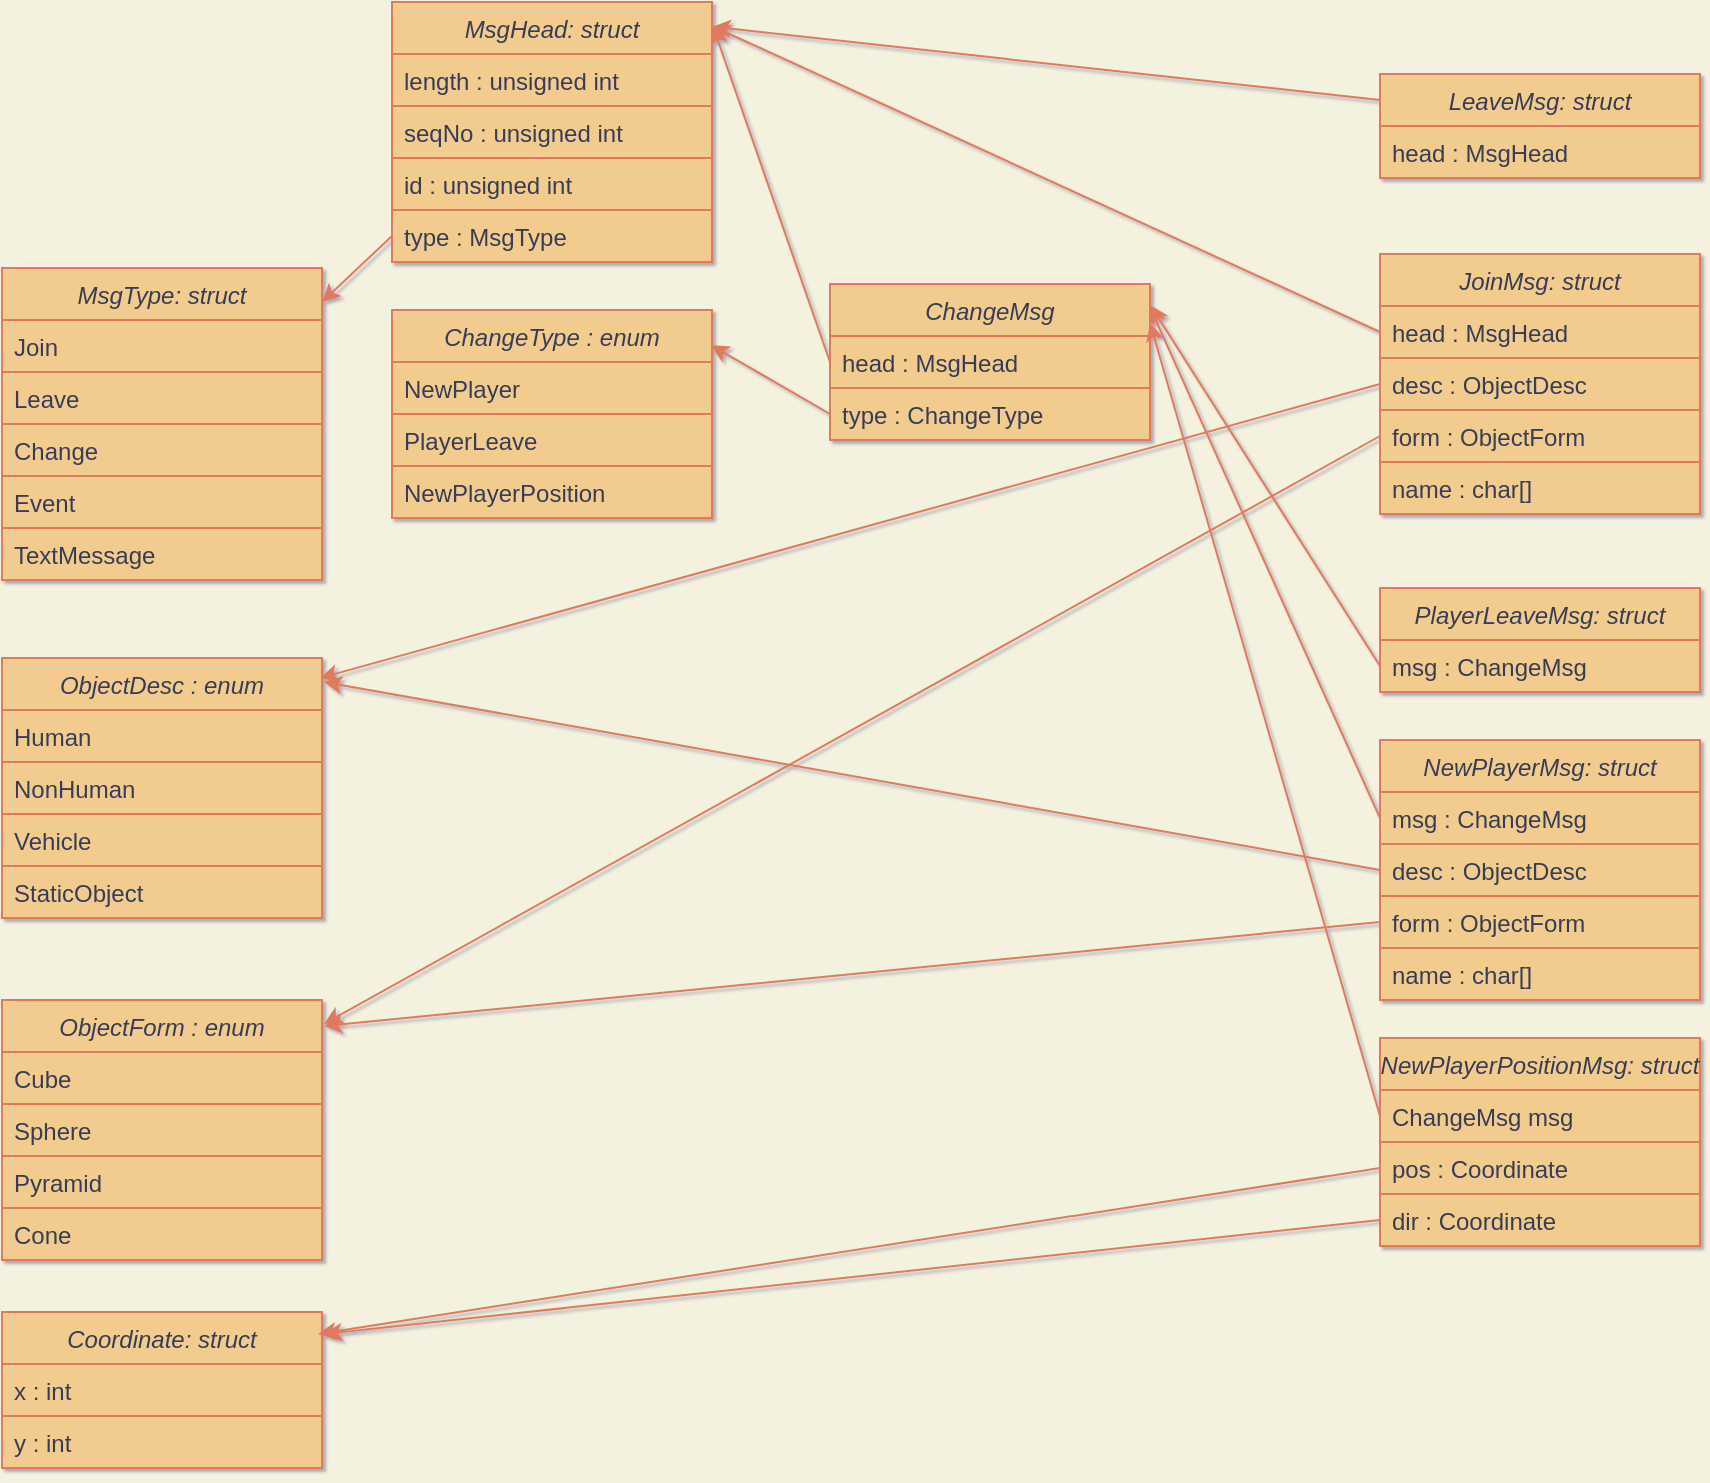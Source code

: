 <mxfile version="13.6.5" type="github">
  <diagram id="C5RBs43oDa-KdzZeNtuy" name="Page-1">
    <mxGraphModel dx="1200" dy="1286" grid="0" gridSize="10" guides="1" tooltips="1" connect="1" arrows="1" fold="1" page="1" pageScale="1" pageWidth="827" pageHeight="1169" background="#F4F1DE" math="0" shadow="1">
      <root>
        <mxCell id="WIyWlLk6GJQsqaUBKTNV-0" />
        <mxCell id="WIyWlLk6GJQsqaUBKTNV-1" parent="WIyWlLk6GJQsqaUBKTNV-0" />
        <mxCell id="Z8EWrzKrz8ywu-EtmhU7-21" value="" style="endArrow=classic;html=1;strokeColor=#E07A5F;fillColor=#F2CC8F;fontColor=#393C56;entryX=1;entryY=0.109;entryDx=0;entryDy=0;entryPerimeter=0;exitX=0;exitY=0.5;exitDx=0;exitDy=0;" edge="1" parent="WIyWlLk6GJQsqaUBKTNV-1" source="Z8EWrzKrz8ywu-EtmhU7-26" target="Z8EWrzKrz8ywu-EtmhU7-15">
          <mxGeometry width="50" height="50" relative="1" as="geometry">
            <mxPoint x="331" y="420" as="sourcePoint" />
            <mxPoint x="213" y="445" as="targetPoint" />
          </mxGeometry>
        </mxCell>
        <mxCell id="Z8EWrzKrz8ywu-EtmhU7-32" value="" style="endArrow=classic;html=1;strokeColor=#E07A5F;fillColor=#F2CC8F;fontColor=#393C56;entryX=1;entryY=0.092;entryDx=0;entryDy=0;entryPerimeter=0;exitX=0;exitY=0.5;exitDx=0;exitDy=0;" edge="1" parent="WIyWlLk6GJQsqaUBKTNV-1" source="Z8EWrzKrz8ywu-EtmhU7-28" target="Z8EWrzKrz8ywu-EtmhU7-22">
          <mxGeometry width="50" height="50" relative="1" as="geometry">
            <mxPoint x="278" y="377" as="sourcePoint" />
            <mxPoint x="178" y="400.004" as="targetPoint" />
          </mxGeometry>
        </mxCell>
        <mxCell id="Z8EWrzKrz8ywu-EtmhU7-33" value="" style="endArrow=classic;html=1;strokeColor=#E07A5F;fillColor=#F2CC8F;fontColor=#393C56;exitX=0;exitY=0.5;exitDx=0;exitDy=0;entryX=0.994;entryY=0.077;entryDx=0;entryDy=0;entryPerimeter=0;" edge="1" parent="WIyWlLk6GJQsqaUBKTNV-1" source="Z8EWrzKrz8ywu-EtmhU7-27" target="zkfFHV4jXpPFQw0GAbJ--0">
          <mxGeometry width="50" height="50" relative="1" as="geometry">
            <mxPoint x="288" y="387" as="sourcePoint" />
            <mxPoint x="204" y="40" as="targetPoint" />
          </mxGeometry>
        </mxCell>
        <mxCell id="Z8EWrzKrz8ywu-EtmhU7-34" value="" style="endArrow=classic;html=1;strokeColor=#E07A5F;fillColor=#F2CC8F;fontColor=#393C56;entryX=1.006;entryY=0.092;entryDx=0;entryDy=0;entryPerimeter=0;exitX=0;exitY=0.5;exitDx=0;exitDy=0;" edge="1" parent="WIyWlLk6GJQsqaUBKTNV-1" source="Z8EWrzKrz8ywu-EtmhU7-30" target="Z8EWrzKrz8ywu-EtmhU7-0">
          <mxGeometry width="50" height="50" relative="1" as="geometry">
            <mxPoint x="298" y="397" as="sourcePoint" />
            <mxPoint x="198" y="420.004" as="targetPoint" />
          </mxGeometry>
        </mxCell>
        <mxCell id="Z8EWrzKrz8ywu-EtmhU7-45" value="" style="endArrow=classic;html=1;strokeColor=#E07A5F;fillColor=#F2CC8F;fontColor=#393C56;entryX=1.002;entryY=0.095;entryDx=0;entryDy=0;entryPerimeter=0;exitX=0;exitY=0.25;exitDx=0;exitDy=0;" edge="1" parent="WIyWlLk6GJQsqaUBKTNV-1" source="Z8EWrzKrz8ywu-EtmhU7-35" target="Z8EWrzKrz8ywu-EtmhU7-22">
          <mxGeometry width="50" height="50" relative="1" as="geometry">
            <mxPoint x="268" y="367" as="sourcePoint" />
            <mxPoint x="168" y="390.004" as="targetPoint" />
          </mxGeometry>
        </mxCell>
        <mxCell id="Z8EWrzKrz8ywu-EtmhU7-5" value="Coordinate: struct" style="swimlane;fontStyle=2;align=center;verticalAlign=top;childLayout=stackLayout;horizontal=1;startSize=26;horizontalStack=0;resizeParent=1;resizeLast=0;collapsible=1;marginBottom=0;shadow=0;strokeWidth=1;fillColor=#F2CC8F;strokeColor=#E07A5F;fontColor=#393C56;" vertex="1" parent="WIyWlLk6GJQsqaUBKTNV-1">
          <mxGeometry x="23" y="664" width="160" height="78" as="geometry">
            <mxRectangle x="220" y="120" width="160" height="26" as="alternateBounds" />
          </mxGeometry>
        </mxCell>
        <mxCell id="Z8EWrzKrz8ywu-EtmhU7-6" value="x : int" style="text;align=left;verticalAlign=top;spacingLeft=4;spacingRight=4;overflow=hidden;rotatable=0;points=[[0,0.5],[1,0.5]];portConstraint=eastwest;fillColor=#F2CC8F;strokeColor=#E07A5F;fontColor=#393C56;" vertex="1" parent="Z8EWrzKrz8ywu-EtmhU7-5">
          <mxGeometry y="26" width="160" height="26" as="geometry" />
        </mxCell>
        <mxCell id="Z8EWrzKrz8ywu-EtmhU7-7" value="y : int" style="text;align=left;verticalAlign=top;spacingLeft=4;spacingRight=4;overflow=hidden;rotatable=0;points=[[0,0.5],[1,0.5]];portConstraint=eastwest;shadow=0;html=0;fillColor=#F2CC8F;strokeColor=#E07A5F;fontColor=#393C56;" vertex="1" parent="Z8EWrzKrz8ywu-EtmhU7-5">
          <mxGeometry y="52" width="160" height="26" as="geometry" />
        </mxCell>
        <mxCell id="zkfFHV4jXpPFQw0GAbJ--0" value="ObjectDesc : enum" style="swimlane;fontStyle=2;align=center;verticalAlign=top;childLayout=stackLayout;horizontal=1;startSize=26;horizontalStack=0;resizeParent=1;resizeLast=0;collapsible=1;marginBottom=0;shadow=0;strokeWidth=1;fillColor=#F2CC8F;strokeColor=#E07A5F;fontColor=#393C56;" parent="WIyWlLk6GJQsqaUBKTNV-1" vertex="1">
          <mxGeometry x="23" y="337" width="160" height="130" as="geometry">
            <mxRectangle x="220" y="120" width="160" height="26" as="alternateBounds" />
          </mxGeometry>
        </mxCell>
        <mxCell id="zkfFHV4jXpPFQw0GAbJ--1" value="Human" style="text;align=left;verticalAlign=top;spacingLeft=4;spacingRight=4;overflow=hidden;rotatable=0;points=[[0,0.5],[1,0.5]];portConstraint=eastwest;fillColor=#F2CC8F;strokeColor=#E07A5F;fontColor=#393C56;" parent="zkfFHV4jXpPFQw0GAbJ--0" vertex="1">
          <mxGeometry y="26" width="160" height="26" as="geometry" />
        </mxCell>
        <mxCell id="zkfFHV4jXpPFQw0GAbJ--2" value="NonHuman" style="text;align=left;verticalAlign=top;spacingLeft=4;spacingRight=4;overflow=hidden;rotatable=0;points=[[0,0.5],[1,0.5]];portConstraint=eastwest;shadow=0;html=0;fillColor=#F2CC8F;strokeColor=#E07A5F;fontColor=#393C56;" parent="zkfFHV4jXpPFQw0GAbJ--0" vertex="1">
          <mxGeometry y="52" width="160" height="26" as="geometry" />
        </mxCell>
        <mxCell id="zkfFHV4jXpPFQw0GAbJ--3" value="Vehicle" style="text;align=left;verticalAlign=top;spacingLeft=4;spacingRight=4;overflow=hidden;rotatable=0;points=[[0,0.5],[1,0.5]];portConstraint=eastwest;shadow=0;html=0;fillColor=#F2CC8F;strokeColor=#E07A5F;fontColor=#393C56;" parent="zkfFHV4jXpPFQw0GAbJ--0" vertex="1">
          <mxGeometry y="78" width="160" height="26" as="geometry" />
        </mxCell>
        <mxCell id="zkfFHV4jXpPFQw0GAbJ--5" value="StaticObject" style="text;align=left;verticalAlign=top;spacingLeft=4;spacingRight=4;overflow=hidden;rotatable=0;points=[[0,0.5],[1,0.5]];portConstraint=eastwest;fillColor=#F2CC8F;strokeColor=#E07A5F;fontColor=#393C56;" parent="zkfFHV4jXpPFQw0GAbJ--0" vertex="1">
          <mxGeometry y="104" width="160" height="26" as="geometry" />
        </mxCell>
        <mxCell id="Z8EWrzKrz8ywu-EtmhU7-0" value="ObjectForm : enum" style="swimlane;fontStyle=2;align=center;verticalAlign=top;childLayout=stackLayout;horizontal=1;startSize=26;horizontalStack=0;resizeParent=1;resizeLast=0;collapsible=1;marginBottom=0;shadow=0;strokeWidth=1;fillColor=#F2CC8F;strokeColor=#E07A5F;fontColor=#393C56;" vertex="1" parent="WIyWlLk6GJQsqaUBKTNV-1">
          <mxGeometry x="23" y="508" width="160" height="130" as="geometry">
            <mxRectangle x="220" y="120" width="160" height="26" as="alternateBounds" />
          </mxGeometry>
        </mxCell>
        <mxCell id="Z8EWrzKrz8ywu-EtmhU7-1" value="Cube" style="text;align=left;verticalAlign=top;spacingLeft=4;spacingRight=4;overflow=hidden;rotatable=0;points=[[0,0.5],[1,0.5]];portConstraint=eastwest;fillColor=#F2CC8F;strokeColor=#E07A5F;fontColor=#393C56;" vertex="1" parent="Z8EWrzKrz8ywu-EtmhU7-0">
          <mxGeometry y="26" width="160" height="26" as="geometry" />
        </mxCell>
        <mxCell id="Z8EWrzKrz8ywu-EtmhU7-2" value="Sphere" style="text;align=left;verticalAlign=top;spacingLeft=4;spacingRight=4;overflow=hidden;rotatable=0;points=[[0,0.5],[1,0.5]];portConstraint=eastwest;shadow=0;html=0;fillColor=#F2CC8F;strokeColor=#E07A5F;fontColor=#393C56;" vertex="1" parent="Z8EWrzKrz8ywu-EtmhU7-0">
          <mxGeometry y="52" width="160" height="26" as="geometry" />
        </mxCell>
        <mxCell id="Z8EWrzKrz8ywu-EtmhU7-3" value="Pyramid" style="text;align=left;verticalAlign=top;spacingLeft=4;spacingRight=4;overflow=hidden;rotatable=0;points=[[0,0.5],[1,0.5]];portConstraint=eastwest;shadow=0;html=0;fillColor=#F2CC8F;strokeColor=#E07A5F;fontColor=#393C56;" vertex="1" parent="Z8EWrzKrz8ywu-EtmhU7-0">
          <mxGeometry y="78" width="160" height="26" as="geometry" />
        </mxCell>
        <mxCell id="Z8EWrzKrz8ywu-EtmhU7-4" value="Cone" style="text;align=left;verticalAlign=top;spacingLeft=4;spacingRight=4;overflow=hidden;rotatable=0;points=[[0,0.5],[1,0.5]];portConstraint=eastwest;fillColor=#F2CC8F;strokeColor=#E07A5F;fontColor=#393C56;" vertex="1" parent="Z8EWrzKrz8ywu-EtmhU7-0">
          <mxGeometry y="104" width="160" height="26" as="geometry" />
        </mxCell>
        <mxCell id="Z8EWrzKrz8ywu-EtmhU7-15" value="MsgType: struct" style="swimlane;fontStyle=2;align=center;verticalAlign=top;childLayout=stackLayout;horizontal=1;startSize=26;horizontalStack=0;resizeParent=1;resizeLast=0;collapsible=1;marginBottom=0;shadow=0;strokeWidth=1;fillColor=#F2CC8F;strokeColor=#E07A5F;fontColor=#393C56;" vertex="1" parent="WIyWlLk6GJQsqaUBKTNV-1">
          <mxGeometry x="23" y="142" width="160" height="156" as="geometry">
            <mxRectangle x="220" y="120" width="160" height="26" as="alternateBounds" />
          </mxGeometry>
        </mxCell>
        <mxCell id="Z8EWrzKrz8ywu-EtmhU7-16" value="Join" style="text;align=left;verticalAlign=top;spacingLeft=4;spacingRight=4;overflow=hidden;rotatable=0;points=[[0,0.5],[1,0.5]];portConstraint=eastwest;fillColor=#F2CC8F;strokeColor=#E07A5F;fontColor=#393C56;" vertex="1" parent="Z8EWrzKrz8ywu-EtmhU7-15">
          <mxGeometry y="26" width="160" height="26" as="geometry" />
        </mxCell>
        <mxCell id="Z8EWrzKrz8ywu-EtmhU7-17" value="Leave" style="text;align=left;verticalAlign=top;spacingLeft=4;spacingRight=4;overflow=hidden;rotatable=0;points=[[0,0.5],[1,0.5]];portConstraint=eastwest;shadow=0;html=0;fillColor=#F2CC8F;strokeColor=#E07A5F;fontColor=#393C56;" vertex="1" parent="Z8EWrzKrz8ywu-EtmhU7-15">
          <mxGeometry y="52" width="160" height="26" as="geometry" />
        </mxCell>
        <mxCell id="Z8EWrzKrz8ywu-EtmhU7-18" value="Change" style="text;align=left;verticalAlign=top;spacingLeft=4;spacingRight=4;overflow=hidden;rotatable=0;points=[[0,0.5],[1,0.5]];portConstraint=eastwest;shadow=0;html=0;fillColor=#F2CC8F;strokeColor=#E07A5F;fontColor=#393C56;" vertex="1" parent="Z8EWrzKrz8ywu-EtmhU7-15">
          <mxGeometry y="78" width="160" height="26" as="geometry" />
        </mxCell>
        <mxCell id="Z8EWrzKrz8ywu-EtmhU7-19" value="Event" style="text;align=left;verticalAlign=top;spacingLeft=4;spacingRight=4;overflow=hidden;rotatable=0;points=[[0,0.5],[1,0.5]];portConstraint=eastwest;shadow=0;html=0;fillColor=#F2CC8F;strokeColor=#E07A5F;fontColor=#393C56;" vertex="1" parent="Z8EWrzKrz8ywu-EtmhU7-15">
          <mxGeometry y="104" width="160" height="26" as="geometry" />
        </mxCell>
        <mxCell id="Z8EWrzKrz8ywu-EtmhU7-20" value="TextMessage" style="text;align=left;verticalAlign=top;spacingLeft=4;spacingRight=4;overflow=hidden;rotatable=0;points=[[0,0.5],[1,0.5]];portConstraint=eastwest;shadow=0;html=0;fillColor=#F2CC8F;strokeColor=#E07A5F;fontColor=#393C56;" vertex="1" parent="Z8EWrzKrz8ywu-EtmhU7-15">
          <mxGeometry y="130" width="160" height="26" as="geometry" />
        </mxCell>
        <mxCell id="Z8EWrzKrz8ywu-EtmhU7-82" value="" style="endArrow=classic;html=1;strokeColor=#E07A5F;fillColor=#F2CC8F;fontColor=#393C56;entryX=1.003;entryY=0.094;entryDx=0;entryDy=0;entryPerimeter=0;exitX=0;exitY=0.5;exitDx=0;exitDy=0;" edge="1" parent="WIyWlLk6GJQsqaUBKTNV-1" source="Z8EWrzKrz8ywu-EtmhU7-52" target="Z8EWrzKrz8ywu-EtmhU7-22">
          <mxGeometry width="50" height="50" relative="1" as="geometry">
            <mxPoint x="548" y="129" as="sourcePoint" />
            <mxPoint x="451.96" y="123.04" as="targetPoint" />
          </mxGeometry>
        </mxCell>
        <mxCell id="Z8EWrzKrz8ywu-EtmhU7-83" value="" style="endArrow=classic;html=1;strokeColor=#E07A5F;fillColor=#F2CC8F;fontColor=#393C56;entryX=0.997;entryY=0.169;entryDx=0;entryDy=0;entryPerimeter=0;exitX=0;exitY=0.5;exitDx=0;exitDy=0;" edge="1" parent="WIyWlLk6GJQsqaUBKTNV-1" source="Z8EWrzKrz8ywu-EtmhU7-54" target="Z8EWrzKrz8ywu-EtmhU7-47">
          <mxGeometry width="50" height="50" relative="1" as="geometry">
            <mxPoint x="419" y="224" as="sourcePoint" />
            <mxPoint x="360.96" y="313.04" as="targetPoint" />
          </mxGeometry>
        </mxCell>
        <mxCell id="Z8EWrzKrz8ywu-EtmhU7-99" value="" style="endArrow=classic;html=1;strokeColor=#E07A5F;fillColor=#F2CC8F;fontColor=#393C56;entryX=0.998;entryY=0.141;entryDx=0;entryDy=0;exitX=0;exitY=0.5;exitDx=0;exitDy=0;entryPerimeter=0;" edge="1" parent="WIyWlLk6GJQsqaUBKTNV-1" source="Z8EWrzKrz8ywu-EtmhU7-85" target="Z8EWrzKrz8ywu-EtmhU7-52">
          <mxGeometry width="50" height="50" relative="1" as="geometry">
            <mxPoint x="538" y="119" as="sourcePoint" />
            <mxPoint x="441.96" y="113.04" as="targetPoint" />
          </mxGeometry>
        </mxCell>
        <mxCell id="Z8EWrzKrz8ywu-EtmhU7-100" value="" style="endArrow=classic;html=1;strokeColor=#E07A5F;fillColor=#F2CC8F;fontColor=#393C56;entryX=1.006;entryY=0.092;entryDx=0;entryDy=0;entryPerimeter=0;exitX=0;exitY=0.5;exitDx=0;exitDy=0;" edge="1" parent="WIyWlLk6GJQsqaUBKTNV-1" source="Z8EWrzKrz8ywu-EtmhU7-84" target="zkfFHV4jXpPFQw0GAbJ--0">
          <mxGeometry width="50" height="50" relative="1" as="geometry">
            <mxPoint x="548" y="129" as="sourcePoint" />
            <mxPoint x="451.96" y="123.04" as="targetPoint" />
          </mxGeometry>
        </mxCell>
        <mxCell id="Z8EWrzKrz8ywu-EtmhU7-101" value="" style="endArrow=classic;html=1;strokeColor=#E07A5F;fillColor=#F2CC8F;fontColor=#393C56;entryX=1.006;entryY=0.1;entryDx=0;entryDy=0;entryPerimeter=0;exitX=0;exitY=0.5;exitDx=0;exitDy=0;" edge="1" parent="WIyWlLk6GJQsqaUBKTNV-1" source="Z8EWrzKrz8ywu-EtmhU7-87" target="Z8EWrzKrz8ywu-EtmhU7-0">
          <mxGeometry width="50" height="50" relative="1" as="geometry">
            <mxPoint x="558" y="139" as="sourcePoint" />
            <mxPoint x="461.96" y="133.04" as="targetPoint" />
          </mxGeometry>
        </mxCell>
        <mxCell id="Z8EWrzKrz8ywu-EtmhU7-107" value="" style="endArrow=classic;html=1;strokeColor=#E07A5F;fillColor=#F2CC8F;fontColor=#393C56;exitX=0;exitY=0.75;exitDx=0;exitDy=0;entryX=1.001;entryY=0.136;entryDx=0;entryDy=0;entryPerimeter=0;" edge="1" parent="WIyWlLk6GJQsqaUBKTNV-1" source="Z8EWrzKrz8ywu-EtmhU7-102" target="Z8EWrzKrz8ywu-EtmhU7-52">
          <mxGeometry width="50" height="50" relative="1" as="geometry">
            <mxPoint x="538" y="119" as="sourcePoint" />
            <mxPoint x="757" y="-53" as="targetPoint" />
          </mxGeometry>
        </mxCell>
        <mxCell id="Z8EWrzKrz8ywu-EtmhU7-52" value="ChangeMsg" style="swimlane;fontStyle=2;align=center;verticalAlign=top;childLayout=stackLayout;horizontal=1;startSize=26;horizontalStack=0;resizeParent=1;resizeLast=0;collapsible=1;marginBottom=0;shadow=0;strokeWidth=1;fillColor=#F2CC8F;strokeColor=#E07A5F;fontColor=#393C56;" vertex="1" parent="WIyWlLk6GJQsqaUBKTNV-1">
          <mxGeometry x="437" y="150" width="160" height="78" as="geometry">
            <mxRectangle x="220" y="120" width="160" height="26" as="alternateBounds" />
          </mxGeometry>
        </mxCell>
        <mxCell id="Z8EWrzKrz8ywu-EtmhU7-53" value="head : MsgHead" style="text;align=left;verticalAlign=top;spacingLeft=4;spacingRight=4;overflow=hidden;rotatable=0;points=[[0,0.5],[1,0.5]];portConstraint=eastwest;fillColor=#F2CC8F;strokeColor=#E07A5F;fontColor=#393C56;" vertex="1" parent="Z8EWrzKrz8ywu-EtmhU7-52">
          <mxGeometry y="26" width="160" height="26" as="geometry" />
        </mxCell>
        <mxCell id="Z8EWrzKrz8ywu-EtmhU7-54" value="type : ChangeType" style="text;align=left;verticalAlign=top;spacingLeft=4;spacingRight=4;overflow=hidden;rotatable=0;points=[[0,0.5],[1,0.5]];portConstraint=eastwest;shadow=0;html=0;fillColor=#F2CC8F;strokeColor=#E07A5F;fontColor=#393C56;" vertex="1" parent="Z8EWrzKrz8ywu-EtmhU7-52">
          <mxGeometry y="52" width="160" height="26" as="geometry" />
        </mxCell>
        <mxCell id="Z8EWrzKrz8ywu-EtmhU7-102" value="PlayerLeaveMsg: struct" style="swimlane;fontStyle=2;align=center;verticalAlign=top;childLayout=stackLayout;horizontal=1;startSize=26;horizontalStack=0;resizeParent=1;resizeLast=0;collapsible=1;marginBottom=0;shadow=0;strokeWidth=1;fillColor=#F2CC8F;strokeColor=#E07A5F;fontColor=#393C56;" vertex="1" parent="WIyWlLk6GJQsqaUBKTNV-1">
          <mxGeometry x="712" y="302" width="160" height="52" as="geometry">
            <mxRectangle x="220" y="120" width="160" height="26" as="alternateBounds" />
          </mxGeometry>
        </mxCell>
        <mxCell id="Z8EWrzKrz8ywu-EtmhU7-103" value="msg : ChangeMsg" style="text;align=left;verticalAlign=top;spacingLeft=4;spacingRight=4;overflow=hidden;rotatable=0;points=[[0,0.5],[1,0.5]];portConstraint=eastwest;fillColor=#F2CC8F;strokeColor=#E07A5F;fontColor=#393C56;" vertex="1" parent="Z8EWrzKrz8ywu-EtmhU7-102">
          <mxGeometry y="26" width="160" height="26" as="geometry" />
        </mxCell>
        <mxCell id="Z8EWrzKrz8ywu-EtmhU7-27" value="JoinMsg: struct" style="swimlane;fontStyle=2;align=center;verticalAlign=top;childLayout=stackLayout;horizontal=1;startSize=26;horizontalStack=0;resizeParent=1;resizeLast=0;collapsible=1;marginBottom=0;shadow=0;strokeWidth=1;fillColor=#F2CC8F;strokeColor=#E07A5F;fontColor=#393C56;" vertex="1" parent="WIyWlLk6GJQsqaUBKTNV-1">
          <mxGeometry x="712" y="135" width="160" height="130" as="geometry">
            <mxRectangle x="220" y="120" width="160" height="26" as="alternateBounds" />
          </mxGeometry>
        </mxCell>
        <mxCell id="Z8EWrzKrz8ywu-EtmhU7-28" value="head : MsgHead" style="text;align=left;verticalAlign=top;spacingLeft=4;spacingRight=4;overflow=hidden;rotatable=0;points=[[0,0.5],[1,0.5]];portConstraint=eastwest;fillColor=#F2CC8F;strokeColor=#E07A5F;fontColor=#393C56;" vertex="1" parent="Z8EWrzKrz8ywu-EtmhU7-27">
          <mxGeometry y="26" width="160" height="26" as="geometry" />
        </mxCell>
        <mxCell id="Z8EWrzKrz8ywu-EtmhU7-29" value="desc : ObjectDesc" style="text;align=left;verticalAlign=top;spacingLeft=4;spacingRight=4;overflow=hidden;rotatable=0;points=[[0,0.5],[1,0.5]];portConstraint=eastwest;shadow=0;html=0;fillColor=#F2CC8F;strokeColor=#E07A5F;fontColor=#393C56;" vertex="1" parent="Z8EWrzKrz8ywu-EtmhU7-27">
          <mxGeometry y="52" width="160" height="26" as="geometry" />
        </mxCell>
        <mxCell id="Z8EWrzKrz8ywu-EtmhU7-30" value="form : ObjectForm" style="text;align=left;verticalAlign=top;spacingLeft=4;spacingRight=4;overflow=hidden;rotatable=0;points=[[0,0.5],[1,0.5]];portConstraint=eastwest;shadow=0;html=0;fillColor=#F2CC8F;strokeColor=#E07A5F;fontColor=#393C56;" vertex="1" parent="Z8EWrzKrz8ywu-EtmhU7-27">
          <mxGeometry y="78" width="160" height="26" as="geometry" />
        </mxCell>
        <mxCell id="Z8EWrzKrz8ywu-EtmhU7-31" value="name : char[]" style="text;align=left;verticalAlign=top;spacingLeft=4;spacingRight=4;overflow=hidden;rotatable=0;points=[[0,0.5],[1,0.5]];portConstraint=eastwest;shadow=0;html=0;fillColor=#F2CC8F;strokeColor=#E07A5F;fontColor=#393C56;" vertex="1" parent="Z8EWrzKrz8ywu-EtmhU7-27">
          <mxGeometry y="104" width="160" height="26" as="geometry" />
        </mxCell>
        <mxCell id="Z8EWrzKrz8ywu-EtmhU7-35" value="LeaveMsg: struct" style="swimlane;fontStyle=2;align=center;verticalAlign=top;childLayout=stackLayout;horizontal=1;startSize=26;horizontalStack=0;resizeParent=1;resizeLast=0;collapsible=1;marginBottom=0;shadow=0;strokeWidth=1;fillColor=#F2CC8F;strokeColor=#E07A5F;fontColor=#393C56;" vertex="1" parent="WIyWlLk6GJQsqaUBKTNV-1">
          <mxGeometry x="712" y="45" width="160" height="52" as="geometry">
            <mxRectangle x="220" y="120" width="160" height="26" as="alternateBounds" />
          </mxGeometry>
        </mxCell>
        <mxCell id="Z8EWrzKrz8ywu-EtmhU7-36" value="head : MsgHead" style="text;align=left;verticalAlign=top;spacingLeft=4;spacingRight=4;overflow=hidden;rotatable=0;points=[[0,0.5],[1,0.5]];portConstraint=eastwest;fillColor=#F2CC8F;strokeColor=#E07A5F;fontColor=#393C56;" vertex="1" parent="Z8EWrzKrz8ywu-EtmhU7-35">
          <mxGeometry y="26" width="160" height="26" as="geometry" />
        </mxCell>
        <mxCell id="Z8EWrzKrz8ywu-EtmhU7-84" value="NewPlayerMsg: struct" style="swimlane;fontStyle=2;align=center;verticalAlign=top;childLayout=stackLayout;horizontal=1;startSize=26;horizontalStack=0;resizeParent=1;resizeLast=0;collapsible=1;marginBottom=0;shadow=0;strokeWidth=1;fillColor=#F2CC8F;strokeColor=#E07A5F;fontColor=#393C56;" vertex="1" parent="WIyWlLk6GJQsqaUBKTNV-1">
          <mxGeometry x="712" y="378" width="160" height="130" as="geometry">
            <mxRectangle x="220" y="120" width="160" height="26" as="alternateBounds" />
          </mxGeometry>
        </mxCell>
        <mxCell id="Z8EWrzKrz8ywu-EtmhU7-85" value="msg : ChangeMsg" style="text;align=left;verticalAlign=top;spacingLeft=4;spacingRight=4;overflow=hidden;rotatable=0;points=[[0,0.5],[1,0.5]];portConstraint=eastwest;fillColor=#F2CC8F;strokeColor=#E07A5F;fontColor=#393C56;" vertex="1" parent="Z8EWrzKrz8ywu-EtmhU7-84">
          <mxGeometry y="26" width="160" height="26" as="geometry" />
        </mxCell>
        <mxCell id="Z8EWrzKrz8ywu-EtmhU7-86" value="desc : ObjectDesc" style="text;align=left;verticalAlign=top;spacingLeft=4;spacingRight=4;overflow=hidden;rotatable=0;points=[[0,0.5],[1,0.5]];portConstraint=eastwest;shadow=0;html=0;fillColor=#F2CC8F;strokeColor=#E07A5F;fontColor=#393C56;" vertex="1" parent="Z8EWrzKrz8ywu-EtmhU7-84">
          <mxGeometry y="52" width="160" height="26" as="geometry" />
        </mxCell>
        <mxCell id="Z8EWrzKrz8ywu-EtmhU7-87" value="form : ObjectForm" style="text;align=left;verticalAlign=top;spacingLeft=4;spacingRight=4;overflow=hidden;rotatable=0;points=[[0,0.5],[1,0.5]];portConstraint=eastwest;shadow=0;html=0;fillColor=#F2CC8F;strokeColor=#E07A5F;fontColor=#393C56;" vertex="1" parent="Z8EWrzKrz8ywu-EtmhU7-84">
          <mxGeometry y="78" width="160" height="26" as="geometry" />
        </mxCell>
        <mxCell id="Z8EWrzKrz8ywu-EtmhU7-88" value="name : char[]" style="text;align=left;verticalAlign=top;spacingLeft=4;spacingRight=4;overflow=hidden;rotatable=0;points=[[0,0.5],[1,0.5]];portConstraint=eastwest;shadow=0;html=0;fillColor=#F2CC8F;strokeColor=#E07A5F;fontColor=#393C56;" vertex="1" parent="Z8EWrzKrz8ywu-EtmhU7-84">
          <mxGeometry y="104" width="160" height="26" as="geometry" />
        </mxCell>
        <mxCell id="Z8EWrzKrz8ywu-EtmhU7-47" value="ChangeType : enum" style="swimlane;fontStyle=2;align=center;verticalAlign=top;childLayout=stackLayout;horizontal=1;startSize=26;horizontalStack=0;resizeParent=1;resizeLast=0;collapsible=1;marginBottom=0;shadow=0;strokeWidth=1;fillColor=#F2CC8F;strokeColor=#E07A5F;fontColor=#393C56;" vertex="1" parent="WIyWlLk6GJQsqaUBKTNV-1">
          <mxGeometry x="218" y="163" width="160" height="104" as="geometry">
            <mxRectangle x="220" y="120" width="160" height="26" as="alternateBounds" />
          </mxGeometry>
        </mxCell>
        <mxCell id="Z8EWrzKrz8ywu-EtmhU7-48" value="NewPlayer" style="text;align=left;verticalAlign=top;spacingLeft=4;spacingRight=4;overflow=hidden;rotatable=0;points=[[0,0.5],[1,0.5]];portConstraint=eastwest;fillColor=#F2CC8F;strokeColor=#E07A5F;fontColor=#393C56;" vertex="1" parent="Z8EWrzKrz8ywu-EtmhU7-47">
          <mxGeometry y="26" width="160" height="26" as="geometry" />
        </mxCell>
        <mxCell id="Z8EWrzKrz8ywu-EtmhU7-49" value="PlayerLeave" style="text;align=left;verticalAlign=top;spacingLeft=4;spacingRight=4;overflow=hidden;rotatable=0;points=[[0,0.5],[1,0.5]];portConstraint=eastwest;shadow=0;html=0;fillColor=#F2CC8F;strokeColor=#E07A5F;fontColor=#393C56;" vertex="1" parent="Z8EWrzKrz8ywu-EtmhU7-47">
          <mxGeometry y="52" width="160" height="26" as="geometry" />
        </mxCell>
        <mxCell id="Z8EWrzKrz8ywu-EtmhU7-50" value="NewPlayerPosition" style="text;align=left;verticalAlign=top;spacingLeft=4;spacingRight=4;overflow=hidden;rotatable=0;points=[[0,0.5],[1,0.5]];portConstraint=eastwest;shadow=0;html=0;fillColor=#F2CC8F;strokeColor=#E07A5F;fontColor=#393C56;" vertex="1" parent="Z8EWrzKrz8ywu-EtmhU7-47">
          <mxGeometry y="78" width="160" height="26" as="geometry" />
        </mxCell>
        <mxCell id="Z8EWrzKrz8ywu-EtmhU7-22" value="MsgHead: struct" style="swimlane;fontStyle=2;align=center;verticalAlign=top;childLayout=stackLayout;horizontal=1;startSize=26;horizontalStack=0;resizeParent=1;resizeLast=0;collapsible=1;marginBottom=0;shadow=0;strokeWidth=1;fillColor=#F2CC8F;strokeColor=#E07A5F;fontColor=#393C56;" vertex="1" parent="WIyWlLk6GJQsqaUBKTNV-1">
          <mxGeometry x="218" y="9" width="160" height="130" as="geometry">
            <mxRectangle x="220" y="120" width="160" height="26" as="alternateBounds" />
          </mxGeometry>
        </mxCell>
        <mxCell id="Z8EWrzKrz8ywu-EtmhU7-23" value="length : unsigned int" style="text;align=left;verticalAlign=top;spacingLeft=4;spacingRight=4;overflow=hidden;rotatable=0;points=[[0,0.5],[1,0.5]];portConstraint=eastwest;fillColor=#F2CC8F;strokeColor=#E07A5F;fontColor=#393C56;" vertex="1" parent="Z8EWrzKrz8ywu-EtmhU7-22">
          <mxGeometry y="26" width="160" height="26" as="geometry" />
        </mxCell>
        <mxCell id="Z8EWrzKrz8ywu-EtmhU7-24" value="seqNo : unsigned int" style="text;align=left;verticalAlign=top;spacingLeft=4;spacingRight=4;overflow=hidden;rotatable=0;points=[[0,0.5],[1,0.5]];portConstraint=eastwest;shadow=0;html=0;fillColor=#F2CC8F;strokeColor=#E07A5F;fontColor=#393C56;" vertex="1" parent="Z8EWrzKrz8ywu-EtmhU7-22">
          <mxGeometry y="52" width="160" height="26" as="geometry" />
        </mxCell>
        <mxCell id="Z8EWrzKrz8ywu-EtmhU7-25" value="id : unsigned int" style="text;align=left;verticalAlign=top;spacingLeft=4;spacingRight=4;overflow=hidden;rotatable=0;points=[[0,0.5],[1,0.5]];portConstraint=eastwest;shadow=0;html=0;fillColor=#F2CC8F;strokeColor=#E07A5F;fontColor=#393C56;" vertex="1" parent="Z8EWrzKrz8ywu-EtmhU7-22">
          <mxGeometry y="78" width="160" height="26" as="geometry" />
        </mxCell>
        <mxCell id="Z8EWrzKrz8ywu-EtmhU7-26" value="type : MsgType" style="text;align=left;verticalAlign=top;spacingLeft=4;spacingRight=4;overflow=hidden;rotatable=0;points=[[0,0.5],[1,0.5]];portConstraint=eastwest;shadow=0;html=0;fillColor=#F2CC8F;strokeColor=#E07A5F;fontColor=#393C56;" vertex="1" parent="Z8EWrzKrz8ywu-EtmhU7-22">
          <mxGeometry y="104" width="160" height="26" as="geometry" />
        </mxCell>
        <mxCell id="Z8EWrzKrz8ywu-EtmhU7-114" value="" style="endArrow=classic;html=1;strokeColor=#E07A5F;fillColor=#F2CC8F;fontColor=#393C56;entryX=0.988;entryY=0.141;entryDx=0;entryDy=0;entryPerimeter=0;exitX=0;exitY=0.5;exitDx=0;exitDy=0;" edge="1" parent="WIyWlLk6GJQsqaUBKTNV-1" source="Z8EWrzKrz8ywu-EtmhU7-111" target="Z8EWrzKrz8ywu-EtmhU7-5">
          <mxGeometry width="50" height="50" relative="1" as="geometry">
            <mxPoint x="538" y="119" as="sourcePoint" />
            <mxPoint x="441.96" y="113.04" as="targetPoint" />
          </mxGeometry>
        </mxCell>
        <mxCell id="Z8EWrzKrz8ywu-EtmhU7-115" value="" style="endArrow=classic;html=1;strokeColor=#E07A5F;fillColor=#F2CC8F;fontColor=#393C56;exitX=0;exitY=0.5;exitDx=0;exitDy=0;" edge="1" parent="WIyWlLk6GJQsqaUBKTNV-1" source="Z8EWrzKrz8ywu-EtmhU7-112">
          <mxGeometry width="50" height="50" relative="1" as="geometry">
            <mxPoint x="548" y="129" as="sourcePoint" />
            <mxPoint x="184" y="675" as="targetPoint" />
          </mxGeometry>
        </mxCell>
        <mxCell id="Z8EWrzKrz8ywu-EtmhU7-109" value="NewPlayerPositionMsg: struct" style="swimlane;fontStyle=2;align=center;verticalAlign=top;childLayout=stackLayout;horizontal=1;startSize=26;horizontalStack=0;resizeParent=1;resizeLast=0;collapsible=1;marginBottom=0;shadow=0;strokeWidth=1;fillColor=#F2CC8F;strokeColor=#E07A5F;fontColor=#393C56;" vertex="1" parent="WIyWlLk6GJQsqaUBKTNV-1">
          <mxGeometry x="712" y="527" width="160" height="104" as="geometry">
            <mxRectangle x="220" y="120" width="160" height="26" as="alternateBounds" />
          </mxGeometry>
        </mxCell>
        <mxCell id="Z8EWrzKrz8ywu-EtmhU7-110" value="ChangeMsg msg" style="text;align=left;verticalAlign=top;spacingLeft=4;spacingRight=4;overflow=hidden;rotatable=0;points=[[0,0.5],[1,0.5]];portConstraint=eastwest;fillColor=#F2CC8F;strokeColor=#E07A5F;fontColor=#393C56;" vertex="1" parent="Z8EWrzKrz8ywu-EtmhU7-109">
          <mxGeometry y="26" width="160" height="26" as="geometry" />
        </mxCell>
        <mxCell id="Z8EWrzKrz8ywu-EtmhU7-111" value="pos : Coordinate" style="text;align=left;verticalAlign=top;spacingLeft=4;spacingRight=4;overflow=hidden;rotatable=0;points=[[0,0.5],[1,0.5]];portConstraint=eastwest;shadow=0;html=0;fillColor=#F2CC8F;strokeColor=#E07A5F;fontColor=#393C56;" vertex="1" parent="Z8EWrzKrz8ywu-EtmhU7-109">
          <mxGeometry y="52" width="160" height="26" as="geometry" />
        </mxCell>
        <mxCell id="Z8EWrzKrz8ywu-EtmhU7-112" value="dir : Coordinate" style="text;align=left;verticalAlign=top;spacingLeft=4;spacingRight=4;overflow=hidden;rotatable=0;points=[[0,0.5],[1,0.5]];portConstraint=eastwest;shadow=0;html=0;fillColor=#F2CC8F;strokeColor=#E07A5F;fontColor=#393C56;" vertex="1" parent="Z8EWrzKrz8ywu-EtmhU7-109">
          <mxGeometry y="78" width="160" height="26" as="geometry" />
        </mxCell>
        <mxCell id="Z8EWrzKrz8ywu-EtmhU7-116" value="" style="endArrow=classic;html=1;strokeColor=#E07A5F;fillColor=#F2CC8F;fontColor=#393C56;entryX=1;entryY=0.25;entryDx=0;entryDy=0;exitX=0;exitY=0.5;exitDx=0;exitDy=0;" edge="1" parent="WIyWlLk6GJQsqaUBKTNV-1" source="Z8EWrzKrz8ywu-EtmhU7-110" target="Z8EWrzKrz8ywu-EtmhU7-52">
          <mxGeometry width="50" height="50" relative="1" as="geometry">
            <mxPoint x="558" y="139" as="sourcePoint" />
            <mxPoint x="461.96" y="133.04" as="targetPoint" />
          </mxGeometry>
        </mxCell>
      </root>
    </mxGraphModel>
  </diagram>
</mxfile>
